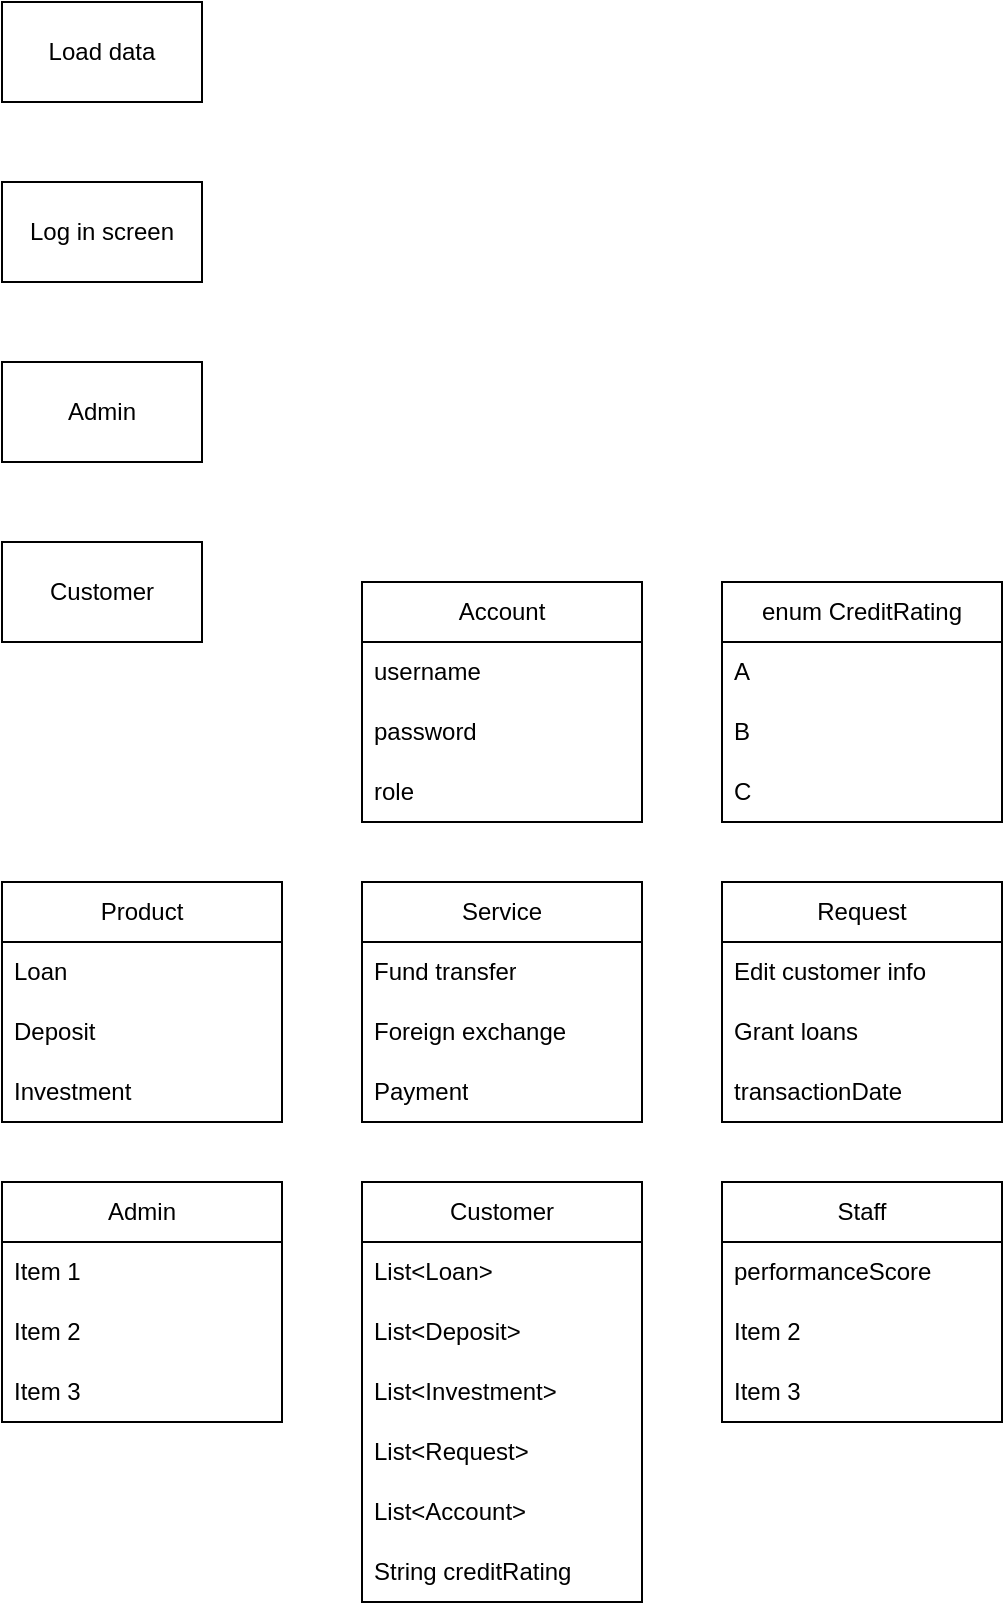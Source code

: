 <mxfile version="21.2.1" type="device">
  <diagram name="Page-1" id="CJOukcVX1L_gtNRQ8h0G">
    <mxGraphModel dx="1434" dy="719" grid="1" gridSize="10" guides="1" tooltips="1" connect="1" arrows="1" fold="1" page="1" pageScale="1" pageWidth="850" pageHeight="1100" math="0" shadow="0">
      <root>
        <mxCell id="0" />
        <mxCell id="1" parent="0" />
        <mxCell id="aBdC02X5mkFu682zee3U-1" value="Load data" style="rounded=0;whiteSpace=wrap;html=1;" parent="1" vertex="1">
          <mxGeometry x="40" y="40" width="100" height="50" as="geometry" />
        </mxCell>
        <mxCell id="bwr_l4O5Gqc1akSgQ5dd-1" value="Log in screen" style="rounded=0;whiteSpace=wrap;html=1;" vertex="1" parent="1">
          <mxGeometry x="40" y="130" width="100" height="50" as="geometry" />
        </mxCell>
        <mxCell id="bwr_l4O5Gqc1akSgQ5dd-2" value="Admin" style="rounded=0;whiteSpace=wrap;html=1;" vertex="1" parent="1">
          <mxGeometry x="40" y="220" width="100" height="50" as="geometry" />
        </mxCell>
        <mxCell id="bwr_l4O5Gqc1akSgQ5dd-3" value="Customer" style="rounded=0;whiteSpace=wrap;html=1;" vertex="1" parent="1">
          <mxGeometry x="40" y="310" width="100" height="50" as="geometry" />
        </mxCell>
        <mxCell id="bwr_l4O5Gqc1akSgQ5dd-4" value="Product" style="swimlane;fontStyle=0;childLayout=stackLayout;horizontal=1;startSize=30;horizontalStack=0;resizeParent=1;resizeParentMax=0;resizeLast=0;collapsible=1;marginBottom=0;whiteSpace=wrap;html=1;" vertex="1" parent="1">
          <mxGeometry x="40" y="480" width="140" height="120" as="geometry" />
        </mxCell>
        <mxCell id="bwr_l4O5Gqc1akSgQ5dd-5" value="Loan" style="text;strokeColor=none;fillColor=none;align=left;verticalAlign=middle;spacingLeft=4;spacingRight=4;overflow=hidden;points=[[0,0.5],[1,0.5]];portConstraint=eastwest;rotatable=0;whiteSpace=wrap;html=1;" vertex="1" parent="bwr_l4O5Gqc1akSgQ5dd-4">
          <mxGeometry y="30" width="140" height="30" as="geometry" />
        </mxCell>
        <mxCell id="bwr_l4O5Gqc1akSgQ5dd-6" value="Deposit" style="text;strokeColor=none;fillColor=none;align=left;verticalAlign=middle;spacingLeft=4;spacingRight=4;overflow=hidden;points=[[0,0.5],[1,0.5]];portConstraint=eastwest;rotatable=0;whiteSpace=wrap;html=1;" vertex="1" parent="bwr_l4O5Gqc1akSgQ5dd-4">
          <mxGeometry y="60" width="140" height="30" as="geometry" />
        </mxCell>
        <mxCell id="bwr_l4O5Gqc1akSgQ5dd-7" value="Investment" style="text;strokeColor=none;fillColor=none;align=left;verticalAlign=middle;spacingLeft=4;spacingRight=4;overflow=hidden;points=[[0,0.5],[1,0.5]];portConstraint=eastwest;rotatable=0;whiteSpace=wrap;html=1;" vertex="1" parent="bwr_l4O5Gqc1akSgQ5dd-4">
          <mxGeometry y="90" width="140" height="30" as="geometry" />
        </mxCell>
        <mxCell id="bwr_l4O5Gqc1akSgQ5dd-8" value="Service" style="swimlane;fontStyle=0;childLayout=stackLayout;horizontal=1;startSize=30;horizontalStack=0;resizeParent=1;resizeParentMax=0;resizeLast=0;collapsible=1;marginBottom=0;whiteSpace=wrap;html=1;" vertex="1" parent="1">
          <mxGeometry x="220" y="480" width="140" height="120" as="geometry" />
        </mxCell>
        <mxCell id="bwr_l4O5Gqc1akSgQ5dd-9" value="Fund transfer" style="text;strokeColor=none;fillColor=none;align=left;verticalAlign=middle;spacingLeft=4;spacingRight=4;overflow=hidden;points=[[0,0.5],[1,0.5]];portConstraint=eastwest;rotatable=0;whiteSpace=wrap;html=1;" vertex="1" parent="bwr_l4O5Gqc1akSgQ5dd-8">
          <mxGeometry y="30" width="140" height="30" as="geometry" />
        </mxCell>
        <mxCell id="bwr_l4O5Gqc1akSgQ5dd-10" value="Foreign exchange" style="text;strokeColor=none;fillColor=none;align=left;verticalAlign=middle;spacingLeft=4;spacingRight=4;overflow=hidden;points=[[0,0.5],[1,0.5]];portConstraint=eastwest;rotatable=0;whiteSpace=wrap;html=1;" vertex="1" parent="bwr_l4O5Gqc1akSgQ5dd-8">
          <mxGeometry y="60" width="140" height="30" as="geometry" />
        </mxCell>
        <mxCell id="bwr_l4O5Gqc1akSgQ5dd-11" value="Payment" style="text;strokeColor=none;fillColor=none;align=left;verticalAlign=middle;spacingLeft=4;spacingRight=4;overflow=hidden;points=[[0,0.5],[1,0.5]];portConstraint=eastwest;rotatable=0;whiteSpace=wrap;html=1;" vertex="1" parent="bwr_l4O5Gqc1akSgQ5dd-8">
          <mxGeometry y="90" width="140" height="30" as="geometry" />
        </mxCell>
        <mxCell id="bwr_l4O5Gqc1akSgQ5dd-12" value="Customer" style="swimlane;fontStyle=0;childLayout=stackLayout;horizontal=1;startSize=30;horizontalStack=0;resizeParent=1;resizeParentMax=0;resizeLast=0;collapsible=1;marginBottom=0;whiteSpace=wrap;html=1;" vertex="1" parent="1">
          <mxGeometry x="220" y="630" width="140" height="210" as="geometry" />
        </mxCell>
        <mxCell id="bwr_l4O5Gqc1akSgQ5dd-13" value="List&amp;lt;Loan&amp;gt;" style="text;strokeColor=none;fillColor=none;align=left;verticalAlign=middle;spacingLeft=4;spacingRight=4;overflow=hidden;points=[[0,0.5],[1,0.5]];portConstraint=eastwest;rotatable=0;whiteSpace=wrap;html=1;" vertex="1" parent="bwr_l4O5Gqc1akSgQ5dd-12">
          <mxGeometry y="30" width="140" height="30" as="geometry" />
        </mxCell>
        <mxCell id="bwr_l4O5Gqc1akSgQ5dd-14" value="List&amp;lt;Deposit&amp;gt;" style="text;strokeColor=none;fillColor=none;align=left;verticalAlign=middle;spacingLeft=4;spacingRight=4;overflow=hidden;points=[[0,0.5],[1,0.5]];portConstraint=eastwest;rotatable=0;whiteSpace=wrap;html=1;" vertex="1" parent="bwr_l4O5Gqc1akSgQ5dd-12">
          <mxGeometry y="60" width="140" height="30" as="geometry" />
        </mxCell>
        <mxCell id="bwr_l4O5Gqc1akSgQ5dd-15" value="List&amp;lt;Investment&amp;gt;" style="text;strokeColor=none;fillColor=none;align=left;verticalAlign=middle;spacingLeft=4;spacingRight=4;overflow=hidden;points=[[0,0.5],[1,0.5]];portConstraint=eastwest;rotatable=0;whiteSpace=wrap;html=1;" vertex="1" parent="bwr_l4O5Gqc1akSgQ5dd-12">
          <mxGeometry y="90" width="140" height="30" as="geometry" />
        </mxCell>
        <mxCell id="bwr_l4O5Gqc1akSgQ5dd-20" value="List&amp;lt;Request&amp;gt;" style="text;strokeColor=none;fillColor=none;align=left;verticalAlign=middle;spacingLeft=4;spacingRight=4;overflow=hidden;points=[[0,0.5],[1,0.5]];portConstraint=eastwest;rotatable=0;whiteSpace=wrap;html=1;" vertex="1" parent="bwr_l4O5Gqc1akSgQ5dd-12">
          <mxGeometry y="120" width="140" height="30" as="geometry" />
        </mxCell>
        <mxCell id="bwr_l4O5Gqc1akSgQ5dd-22" value="List&amp;lt;Account&amp;gt;" style="text;strokeColor=none;fillColor=none;align=left;verticalAlign=middle;spacingLeft=4;spacingRight=4;overflow=hidden;points=[[0,0.5],[1,0.5]];portConstraint=eastwest;rotatable=0;whiteSpace=wrap;html=1;" vertex="1" parent="bwr_l4O5Gqc1akSgQ5dd-12">
          <mxGeometry y="150" width="140" height="30" as="geometry" />
        </mxCell>
        <mxCell id="bwr_l4O5Gqc1akSgQ5dd-21" value="String creditRating" style="text;strokeColor=none;fillColor=none;align=left;verticalAlign=middle;spacingLeft=4;spacingRight=4;overflow=hidden;points=[[0,0.5],[1,0.5]];portConstraint=eastwest;rotatable=0;whiteSpace=wrap;html=1;" vertex="1" parent="bwr_l4O5Gqc1akSgQ5dd-12">
          <mxGeometry y="180" width="140" height="30" as="geometry" />
        </mxCell>
        <mxCell id="bwr_l4O5Gqc1akSgQ5dd-16" value="Request" style="swimlane;fontStyle=0;childLayout=stackLayout;horizontal=1;startSize=30;horizontalStack=0;resizeParent=1;resizeParentMax=0;resizeLast=0;collapsible=1;marginBottom=0;whiteSpace=wrap;html=1;" vertex="1" parent="1">
          <mxGeometry x="400" y="480" width="140" height="120" as="geometry" />
        </mxCell>
        <mxCell id="bwr_l4O5Gqc1akSgQ5dd-17" value="Edit customer info" style="text;strokeColor=none;fillColor=none;align=left;verticalAlign=middle;spacingLeft=4;spacingRight=4;overflow=hidden;points=[[0,0.5],[1,0.5]];portConstraint=eastwest;rotatable=0;whiteSpace=wrap;html=1;" vertex="1" parent="bwr_l4O5Gqc1akSgQ5dd-16">
          <mxGeometry y="30" width="140" height="30" as="geometry" />
        </mxCell>
        <mxCell id="bwr_l4O5Gqc1akSgQ5dd-18" value="Grant loans" style="text;strokeColor=none;fillColor=none;align=left;verticalAlign=middle;spacingLeft=4;spacingRight=4;overflow=hidden;points=[[0,0.5],[1,0.5]];portConstraint=eastwest;rotatable=0;whiteSpace=wrap;html=1;" vertex="1" parent="bwr_l4O5Gqc1akSgQ5dd-16">
          <mxGeometry y="60" width="140" height="30" as="geometry" />
        </mxCell>
        <mxCell id="bwr_l4O5Gqc1akSgQ5dd-19" value="transactionDate" style="text;strokeColor=none;fillColor=none;align=left;verticalAlign=middle;spacingLeft=4;spacingRight=4;overflow=hidden;points=[[0,0.5],[1,0.5]];portConstraint=eastwest;rotatable=0;whiteSpace=wrap;html=1;" vertex="1" parent="bwr_l4O5Gqc1akSgQ5dd-16">
          <mxGeometry y="90" width="140" height="30" as="geometry" />
        </mxCell>
        <mxCell id="bwr_l4O5Gqc1akSgQ5dd-23" value="enum CreditRating" style="swimlane;fontStyle=0;childLayout=stackLayout;horizontal=1;startSize=30;horizontalStack=0;resizeParent=1;resizeParentMax=0;resizeLast=0;collapsible=1;marginBottom=0;whiteSpace=wrap;html=1;" vertex="1" parent="1">
          <mxGeometry x="400" y="330" width="140" height="120" as="geometry" />
        </mxCell>
        <mxCell id="bwr_l4O5Gqc1akSgQ5dd-24" value="A" style="text;strokeColor=none;fillColor=none;align=left;verticalAlign=middle;spacingLeft=4;spacingRight=4;overflow=hidden;points=[[0,0.5],[1,0.5]];portConstraint=eastwest;rotatable=0;whiteSpace=wrap;html=1;" vertex="1" parent="bwr_l4O5Gqc1akSgQ5dd-23">
          <mxGeometry y="30" width="140" height="30" as="geometry" />
        </mxCell>
        <mxCell id="bwr_l4O5Gqc1akSgQ5dd-25" value="B" style="text;strokeColor=none;fillColor=none;align=left;verticalAlign=middle;spacingLeft=4;spacingRight=4;overflow=hidden;points=[[0,0.5],[1,0.5]];portConstraint=eastwest;rotatable=0;whiteSpace=wrap;html=1;" vertex="1" parent="bwr_l4O5Gqc1akSgQ5dd-23">
          <mxGeometry y="60" width="140" height="30" as="geometry" />
        </mxCell>
        <mxCell id="bwr_l4O5Gqc1akSgQ5dd-26" value="C" style="text;strokeColor=none;fillColor=none;align=left;verticalAlign=middle;spacingLeft=4;spacingRight=4;overflow=hidden;points=[[0,0.5],[1,0.5]];portConstraint=eastwest;rotatable=0;whiteSpace=wrap;html=1;" vertex="1" parent="bwr_l4O5Gqc1akSgQ5dd-23">
          <mxGeometry y="90" width="140" height="30" as="geometry" />
        </mxCell>
        <mxCell id="bwr_l4O5Gqc1akSgQ5dd-27" value="Staff" style="swimlane;fontStyle=0;childLayout=stackLayout;horizontal=1;startSize=30;horizontalStack=0;resizeParent=1;resizeParentMax=0;resizeLast=0;collapsible=1;marginBottom=0;whiteSpace=wrap;html=1;" vertex="1" parent="1">
          <mxGeometry x="400" y="630" width="140" height="120" as="geometry" />
        </mxCell>
        <mxCell id="bwr_l4O5Gqc1akSgQ5dd-28" value="performanceScore" style="text;strokeColor=none;fillColor=none;align=left;verticalAlign=middle;spacingLeft=4;spacingRight=4;overflow=hidden;points=[[0,0.5],[1,0.5]];portConstraint=eastwest;rotatable=0;whiteSpace=wrap;html=1;" vertex="1" parent="bwr_l4O5Gqc1akSgQ5dd-27">
          <mxGeometry y="30" width="140" height="30" as="geometry" />
        </mxCell>
        <mxCell id="bwr_l4O5Gqc1akSgQ5dd-29" value="Item 2" style="text;strokeColor=none;fillColor=none;align=left;verticalAlign=middle;spacingLeft=4;spacingRight=4;overflow=hidden;points=[[0,0.5],[1,0.5]];portConstraint=eastwest;rotatable=0;whiteSpace=wrap;html=1;" vertex="1" parent="bwr_l4O5Gqc1akSgQ5dd-27">
          <mxGeometry y="60" width="140" height="30" as="geometry" />
        </mxCell>
        <mxCell id="bwr_l4O5Gqc1akSgQ5dd-30" value="Item 3" style="text;strokeColor=none;fillColor=none;align=left;verticalAlign=middle;spacingLeft=4;spacingRight=4;overflow=hidden;points=[[0,0.5],[1,0.5]];portConstraint=eastwest;rotatable=0;whiteSpace=wrap;html=1;" vertex="1" parent="bwr_l4O5Gqc1akSgQ5dd-27">
          <mxGeometry y="90" width="140" height="30" as="geometry" />
        </mxCell>
        <mxCell id="bwr_l4O5Gqc1akSgQ5dd-31" value="Admin" style="swimlane;fontStyle=0;childLayout=stackLayout;horizontal=1;startSize=30;horizontalStack=0;resizeParent=1;resizeParentMax=0;resizeLast=0;collapsible=1;marginBottom=0;whiteSpace=wrap;html=1;" vertex="1" parent="1">
          <mxGeometry x="40" y="630" width="140" height="120" as="geometry" />
        </mxCell>
        <mxCell id="bwr_l4O5Gqc1akSgQ5dd-32" value="Item 1" style="text;strokeColor=none;fillColor=none;align=left;verticalAlign=middle;spacingLeft=4;spacingRight=4;overflow=hidden;points=[[0,0.5],[1,0.5]];portConstraint=eastwest;rotatable=0;whiteSpace=wrap;html=1;" vertex="1" parent="bwr_l4O5Gqc1akSgQ5dd-31">
          <mxGeometry y="30" width="140" height="30" as="geometry" />
        </mxCell>
        <mxCell id="bwr_l4O5Gqc1akSgQ5dd-33" value="Item 2" style="text;strokeColor=none;fillColor=none;align=left;verticalAlign=middle;spacingLeft=4;spacingRight=4;overflow=hidden;points=[[0,0.5],[1,0.5]];portConstraint=eastwest;rotatable=0;whiteSpace=wrap;html=1;" vertex="1" parent="bwr_l4O5Gqc1akSgQ5dd-31">
          <mxGeometry y="60" width="140" height="30" as="geometry" />
        </mxCell>
        <mxCell id="bwr_l4O5Gqc1akSgQ5dd-34" value="Item 3" style="text;strokeColor=none;fillColor=none;align=left;verticalAlign=middle;spacingLeft=4;spacingRight=4;overflow=hidden;points=[[0,0.5],[1,0.5]];portConstraint=eastwest;rotatable=0;whiteSpace=wrap;html=1;" vertex="1" parent="bwr_l4O5Gqc1akSgQ5dd-31">
          <mxGeometry y="90" width="140" height="30" as="geometry" />
        </mxCell>
        <mxCell id="bwr_l4O5Gqc1akSgQ5dd-35" value="Account" style="swimlane;fontStyle=0;childLayout=stackLayout;horizontal=1;startSize=30;horizontalStack=0;resizeParent=1;resizeParentMax=0;resizeLast=0;collapsible=1;marginBottom=0;whiteSpace=wrap;html=1;" vertex="1" parent="1">
          <mxGeometry x="220" y="330" width="140" height="120" as="geometry" />
        </mxCell>
        <mxCell id="bwr_l4O5Gqc1akSgQ5dd-36" value="username" style="text;strokeColor=none;fillColor=none;align=left;verticalAlign=middle;spacingLeft=4;spacingRight=4;overflow=hidden;points=[[0,0.5],[1,0.5]];portConstraint=eastwest;rotatable=0;whiteSpace=wrap;html=1;" vertex="1" parent="bwr_l4O5Gqc1akSgQ5dd-35">
          <mxGeometry y="30" width="140" height="30" as="geometry" />
        </mxCell>
        <mxCell id="bwr_l4O5Gqc1akSgQ5dd-37" value="password" style="text;strokeColor=none;fillColor=none;align=left;verticalAlign=middle;spacingLeft=4;spacingRight=4;overflow=hidden;points=[[0,0.5],[1,0.5]];portConstraint=eastwest;rotatable=0;whiteSpace=wrap;html=1;" vertex="1" parent="bwr_l4O5Gqc1akSgQ5dd-35">
          <mxGeometry y="60" width="140" height="30" as="geometry" />
        </mxCell>
        <mxCell id="bwr_l4O5Gqc1akSgQ5dd-38" value="role" style="text;strokeColor=none;fillColor=none;align=left;verticalAlign=middle;spacingLeft=4;spacingRight=4;overflow=hidden;points=[[0,0.5],[1,0.5]];portConstraint=eastwest;rotatable=0;whiteSpace=wrap;html=1;" vertex="1" parent="bwr_l4O5Gqc1akSgQ5dd-35">
          <mxGeometry y="90" width="140" height="30" as="geometry" />
        </mxCell>
      </root>
    </mxGraphModel>
  </diagram>
</mxfile>
